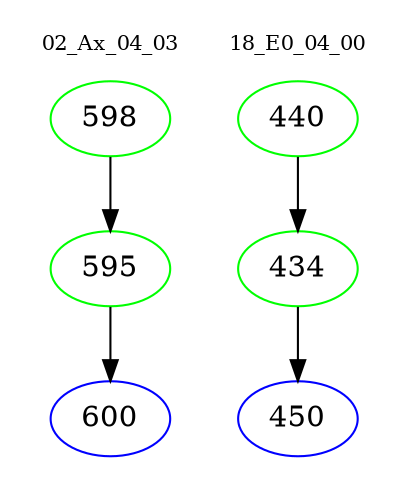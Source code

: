 digraph{
subgraph cluster_0 {
color = white
label = "02_Ax_04_03";
fontsize=10;
T0_598 [label="598", color="green"]
T0_598 -> T0_595 [color="black"]
T0_595 [label="595", color="green"]
T0_595 -> T0_600 [color="black"]
T0_600 [label="600", color="blue"]
}
subgraph cluster_1 {
color = white
label = "18_E0_04_00";
fontsize=10;
T1_440 [label="440", color="green"]
T1_440 -> T1_434 [color="black"]
T1_434 [label="434", color="green"]
T1_434 -> T1_450 [color="black"]
T1_450 [label="450", color="blue"]
}
}
